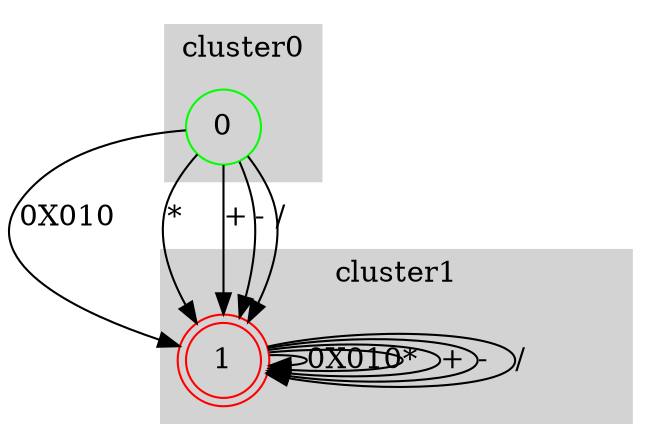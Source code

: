 digraph G {
subgraph cluster_0 {
style=filled;
color=lightgrey;
0[shape=circle color=green]
label=cluster0;
}
subgraph cluster_1 {
style=filled;
color=lightgrey;
1[shape=doublecircle color=red]
label=cluster1;
}
0->1[label= "0X010" ]
0->1[label= "*" ]
0->1[label= "+" ]
0->1[label= "-" ]
0->1[label= "/" ]
1->1[label= "0X010" ]
1->1[label= "*" ]
1->1[label= "+" ]
1->1[label= "-" ]
1->1[label= "/" ]
}
